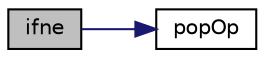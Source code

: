 digraph "ifne"
{
 // INTERACTIVE_SVG=YES
  edge [fontname="Helvetica",fontsize="10",labelfontname="Helvetica",labelfontsize="10"];
  node [fontname="Helvetica",fontsize="10",shape=record];
  rankdir="LR";
  Node1548 [label="ifne",height=0.2,width=0.4,color="black", fillcolor="grey75", style="filled", fontcolor="black"];
  Node1548 -> Node1549 [color="midnightblue",fontsize="10",style="solid"];
  Node1549 [label="popOp",height=0.2,width=0.4,color="black", fillcolor="white", style="filled",URL="$frame_8c.html#a3670f378856724ca85ced056e6bfc5c4"];
}
